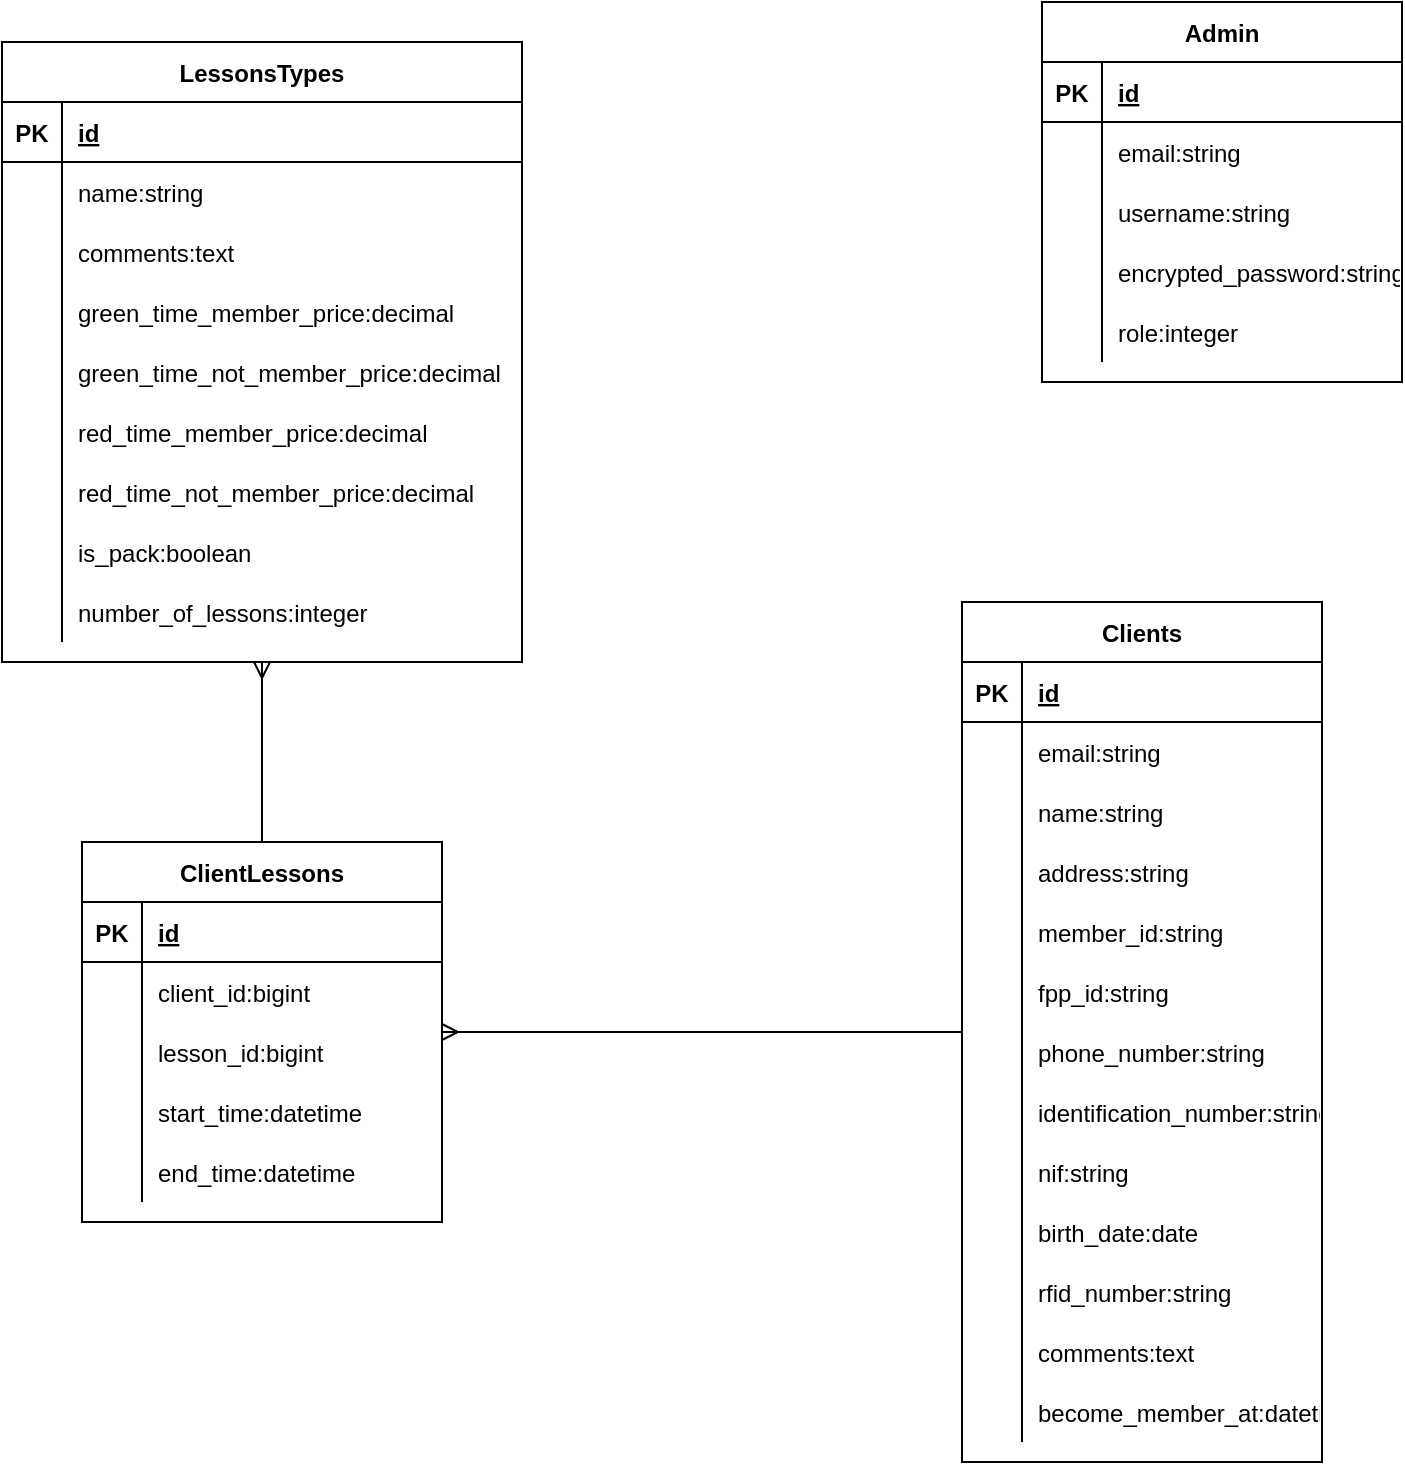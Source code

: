 <mxfile version="15.8.3" type="github"><diagram id="bP4M312e3jXzbmJNKr2O" name="Page-1"><mxGraphModel dx="1422" dy="773" grid="1" gridSize="10" guides="1" tooltips="1" connect="1" arrows="1" fold="1" page="1" pageScale="1" pageWidth="827" pageHeight="1169" math="0" shadow="0"><root><mxCell id="0"/><mxCell id="1" parent="0"/><mxCell id="yDkYChDL2He3Gf9wue2P-103" value="Clients" style="shape=table;startSize=30;container=1;collapsible=1;childLayout=tableLayout;fixedRows=1;rowLines=0;fontStyle=1;align=center;resizeLast=1;" vertex="1" parent="1"><mxGeometry x="520" y="340" width="180" height="430" as="geometry"/></mxCell><mxCell id="yDkYChDL2He3Gf9wue2P-104" value="" style="shape=partialRectangle;collapsible=0;dropTarget=0;pointerEvents=0;fillColor=none;top=0;left=0;bottom=1;right=0;points=[[0,0.5],[1,0.5]];portConstraint=eastwest;" vertex="1" parent="yDkYChDL2He3Gf9wue2P-103"><mxGeometry y="30" width="180" height="30" as="geometry"/></mxCell><mxCell id="yDkYChDL2He3Gf9wue2P-105" value="PK" style="shape=partialRectangle;connectable=0;fillColor=none;top=0;left=0;bottom=0;right=0;fontStyle=1;overflow=hidden;" vertex="1" parent="yDkYChDL2He3Gf9wue2P-104"><mxGeometry width="30" height="30" as="geometry"><mxRectangle width="30" height="30" as="alternateBounds"/></mxGeometry></mxCell><mxCell id="yDkYChDL2He3Gf9wue2P-106" value="id" style="shape=partialRectangle;connectable=0;fillColor=none;top=0;left=0;bottom=0;right=0;align=left;spacingLeft=6;fontStyle=5;overflow=hidden;" vertex="1" parent="yDkYChDL2He3Gf9wue2P-104"><mxGeometry x="30" width="150" height="30" as="geometry"><mxRectangle width="150" height="30" as="alternateBounds"/></mxGeometry></mxCell><mxCell id="yDkYChDL2He3Gf9wue2P-107" value="" style="shape=partialRectangle;collapsible=0;dropTarget=0;pointerEvents=0;fillColor=none;top=0;left=0;bottom=0;right=0;points=[[0,0.5],[1,0.5]];portConstraint=eastwest;" vertex="1" parent="yDkYChDL2He3Gf9wue2P-103"><mxGeometry y="60" width="180" height="30" as="geometry"/></mxCell><mxCell id="yDkYChDL2He3Gf9wue2P-108" value="" style="shape=partialRectangle;connectable=0;fillColor=none;top=0;left=0;bottom=0;right=0;editable=1;overflow=hidden;" vertex="1" parent="yDkYChDL2He3Gf9wue2P-107"><mxGeometry width="30" height="30" as="geometry"><mxRectangle width="30" height="30" as="alternateBounds"/></mxGeometry></mxCell><mxCell id="yDkYChDL2He3Gf9wue2P-109" value="email:string" style="shape=partialRectangle;connectable=0;fillColor=none;top=0;left=0;bottom=0;right=0;align=left;spacingLeft=6;overflow=hidden;" vertex="1" parent="yDkYChDL2He3Gf9wue2P-107"><mxGeometry x="30" width="150" height="30" as="geometry"><mxRectangle width="150" height="30" as="alternateBounds"/></mxGeometry></mxCell><mxCell id="yDkYChDL2He3Gf9wue2P-110" value="" style="shape=partialRectangle;collapsible=0;dropTarget=0;pointerEvents=0;fillColor=none;top=0;left=0;bottom=0;right=0;points=[[0,0.5],[1,0.5]];portConstraint=eastwest;" vertex="1" parent="yDkYChDL2He3Gf9wue2P-103"><mxGeometry y="90" width="180" height="30" as="geometry"/></mxCell><mxCell id="yDkYChDL2He3Gf9wue2P-111" value="" style="shape=partialRectangle;connectable=0;fillColor=none;top=0;left=0;bottom=0;right=0;editable=1;overflow=hidden;" vertex="1" parent="yDkYChDL2He3Gf9wue2P-110"><mxGeometry width="30" height="30" as="geometry"><mxRectangle width="30" height="30" as="alternateBounds"/></mxGeometry></mxCell><mxCell id="yDkYChDL2He3Gf9wue2P-112" value="name:string" style="shape=partialRectangle;connectable=0;fillColor=none;top=0;left=0;bottom=0;right=0;align=left;spacingLeft=6;overflow=hidden;" vertex="1" parent="yDkYChDL2He3Gf9wue2P-110"><mxGeometry x="30" width="150" height="30" as="geometry"><mxRectangle width="150" height="30" as="alternateBounds"/></mxGeometry></mxCell><mxCell id="yDkYChDL2He3Gf9wue2P-113" value="" style="shape=partialRectangle;collapsible=0;dropTarget=0;pointerEvents=0;fillColor=none;top=0;left=0;bottom=0;right=0;points=[[0,0.5],[1,0.5]];portConstraint=eastwest;" vertex="1" parent="yDkYChDL2He3Gf9wue2P-103"><mxGeometry y="120" width="180" height="30" as="geometry"/></mxCell><mxCell id="yDkYChDL2He3Gf9wue2P-114" value="" style="shape=partialRectangle;connectable=0;fillColor=none;top=0;left=0;bottom=0;right=0;editable=1;overflow=hidden;" vertex="1" parent="yDkYChDL2He3Gf9wue2P-113"><mxGeometry width="30" height="30" as="geometry"><mxRectangle width="30" height="30" as="alternateBounds"/></mxGeometry></mxCell><mxCell id="yDkYChDL2He3Gf9wue2P-115" value="address:string" style="shape=partialRectangle;connectable=0;fillColor=none;top=0;left=0;bottom=0;right=0;align=left;spacingLeft=6;overflow=hidden;" vertex="1" parent="yDkYChDL2He3Gf9wue2P-113"><mxGeometry x="30" width="150" height="30" as="geometry"><mxRectangle width="150" height="30" as="alternateBounds"/></mxGeometry></mxCell><mxCell id="yDkYChDL2He3Gf9wue2P-116" style="shape=partialRectangle;collapsible=0;dropTarget=0;pointerEvents=0;fillColor=none;top=0;left=0;bottom=0;right=0;points=[[0,0.5],[1,0.5]];portConstraint=eastwest;" vertex="1" parent="yDkYChDL2He3Gf9wue2P-103"><mxGeometry y="150" width="180" height="30" as="geometry"/></mxCell><mxCell id="yDkYChDL2He3Gf9wue2P-117" style="shape=partialRectangle;connectable=0;fillColor=none;top=0;left=0;bottom=0;right=0;editable=1;overflow=hidden;" vertex="1" parent="yDkYChDL2He3Gf9wue2P-116"><mxGeometry width="30" height="30" as="geometry"><mxRectangle width="30" height="30" as="alternateBounds"/></mxGeometry></mxCell><mxCell id="yDkYChDL2He3Gf9wue2P-118" value="member_id:string" style="shape=partialRectangle;connectable=0;fillColor=none;top=0;left=0;bottom=0;right=0;align=left;spacingLeft=6;overflow=hidden;" vertex="1" parent="yDkYChDL2He3Gf9wue2P-116"><mxGeometry x="30" width="150" height="30" as="geometry"><mxRectangle width="150" height="30" as="alternateBounds"/></mxGeometry></mxCell><mxCell id="yDkYChDL2He3Gf9wue2P-119" style="shape=partialRectangle;collapsible=0;dropTarget=0;pointerEvents=0;fillColor=none;top=0;left=0;bottom=0;right=0;points=[[0,0.5],[1,0.5]];portConstraint=eastwest;" vertex="1" parent="yDkYChDL2He3Gf9wue2P-103"><mxGeometry y="180" width="180" height="30" as="geometry"/></mxCell><mxCell id="yDkYChDL2He3Gf9wue2P-120" style="shape=partialRectangle;connectable=0;fillColor=none;top=0;left=0;bottom=0;right=0;editable=1;overflow=hidden;" vertex="1" parent="yDkYChDL2He3Gf9wue2P-119"><mxGeometry width="30" height="30" as="geometry"><mxRectangle width="30" height="30" as="alternateBounds"/></mxGeometry></mxCell><mxCell id="yDkYChDL2He3Gf9wue2P-121" value="fpp_id:string" style="shape=partialRectangle;connectable=0;fillColor=none;top=0;left=0;bottom=0;right=0;align=left;spacingLeft=6;overflow=hidden;" vertex="1" parent="yDkYChDL2He3Gf9wue2P-119"><mxGeometry x="30" width="150" height="30" as="geometry"><mxRectangle width="150" height="30" as="alternateBounds"/></mxGeometry></mxCell><mxCell id="yDkYChDL2He3Gf9wue2P-122" style="shape=partialRectangle;collapsible=0;dropTarget=0;pointerEvents=0;fillColor=none;top=0;left=0;bottom=0;right=0;points=[[0,0.5],[1,0.5]];portConstraint=eastwest;" vertex="1" parent="yDkYChDL2He3Gf9wue2P-103"><mxGeometry y="210" width="180" height="30" as="geometry"/></mxCell><mxCell id="yDkYChDL2He3Gf9wue2P-123" style="shape=partialRectangle;connectable=0;fillColor=none;top=0;left=0;bottom=0;right=0;editable=1;overflow=hidden;" vertex="1" parent="yDkYChDL2He3Gf9wue2P-122"><mxGeometry width="30" height="30" as="geometry"><mxRectangle width="30" height="30" as="alternateBounds"/></mxGeometry></mxCell><mxCell id="yDkYChDL2He3Gf9wue2P-124" value="phone_number:string" style="shape=partialRectangle;connectable=0;fillColor=none;top=0;left=0;bottom=0;right=0;align=left;spacingLeft=6;overflow=hidden;" vertex="1" parent="yDkYChDL2He3Gf9wue2P-122"><mxGeometry x="30" width="150" height="30" as="geometry"><mxRectangle width="150" height="30" as="alternateBounds"/></mxGeometry></mxCell><mxCell id="yDkYChDL2He3Gf9wue2P-125" style="shape=partialRectangle;collapsible=0;dropTarget=0;pointerEvents=0;fillColor=none;top=0;left=0;bottom=0;right=0;points=[[0,0.5],[1,0.5]];portConstraint=eastwest;" vertex="1" parent="yDkYChDL2He3Gf9wue2P-103"><mxGeometry y="240" width="180" height="30" as="geometry"/></mxCell><mxCell id="yDkYChDL2He3Gf9wue2P-126" style="shape=partialRectangle;connectable=0;fillColor=none;top=0;left=0;bottom=0;right=0;editable=1;overflow=hidden;" vertex="1" parent="yDkYChDL2He3Gf9wue2P-125"><mxGeometry width="30" height="30" as="geometry"><mxRectangle width="30" height="30" as="alternateBounds"/></mxGeometry></mxCell><mxCell id="yDkYChDL2He3Gf9wue2P-127" value="identification_number:string" style="shape=partialRectangle;connectable=0;fillColor=none;top=0;left=0;bottom=0;right=0;align=left;spacingLeft=6;overflow=hidden;" vertex="1" parent="yDkYChDL2He3Gf9wue2P-125"><mxGeometry x="30" width="150" height="30" as="geometry"><mxRectangle width="150" height="30" as="alternateBounds"/></mxGeometry></mxCell><mxCell id="yDkYChDL2He3Gf9wue2P-128" style="shape=partialRectangle;collapsible=0;dropTarget=0;pointerEvents=0;fillColor=none;top=0;left=0;bottom=0;right=0;points=[[0,0.5],[1,0.5]];portConstraint=eastwest;" vertex="1" parent="yDkYChDL2He3Gf9wue2P-103"><mxGeometry y="270" width="180" height="30" as="geometry"/></mxCell><mxCell id="yDkYChDL2He3Gf9wue2P-129" style="shape=partialRectangle;connectable=0;fillColor=none;top=0;left=0;bottom=0;right=0;editable=1;overflow=hidden;" vertex="1" parent="yDkYChDL2He3Gf9wue2P-128"><mxGeometry width="30" height="30" as="geometry"><mxRectangle width="30" height="30" as="alternateBounds"/></mxGeometry></mxCell><mxCell id="yDkYChDL2He3Gf9wue2P-130" value="nif:string" style="shape=partialRectangle;connectable=0;fillColor=none;top=0;left=0;bottom=0;right=0;align=left;spacingLeft=6;overflow=hidden;" vertex="1" parent="yDkYChDL2He3Gf9wue2P-128"><mxGeometry x="30" width="150" height="30" as="geometry"><mxRectangle width="150" height="30" as="alternateBounds"/></mxGeometry></mxCell><mxCell id="yDkYChDL2He3Gf9wue2P-131" style="shape=partialRectangle;collapsible=0;dropTarget=0;pointerEvents=0;fillColor=none;top=0;left=0;bottom=0;right=0;points=[[0,0.5],[1,0.5]];portConstraint=eastwest;" vertex="1" parent="yDkYChDL2He3Gf9wue2P-103"><mxGeometry y="300" width="180" height="30" as="geometry"/></mxCell><mxCell id="yDkYChDL2He3Gf9wue2P-132" style="shape=partialRectangle;connectable=0;fillColor=none;top=0;left=0;bottom=0;right=0;editable=1;overflow=hidden;" vertex="1" parent="yDkYChDL2He3Gf9wue2P-131"><mxGeometry width="30" height="30" as="geometry"><mxRectangle width="30" height="30" as="alternateBounds"/></mxGeometry></mxCell><mxCell id="yDkYChDL2He3Gf9wue2P-133" value="birth_date:date" style="shape=partialRectangle;connectable=0;fillColor=none;top=0;left=0;bottom=0;right=0;align=left;spacingLeft=6;overflow=hidden;" vertex="1" parent="yDkYChDL2He3Gf9wue2P-131"><mxGeometry x="30" width="150" height="30" as="geometry"><mxRectangle width="150" height="30" as="alternateBounds"/></mxGeometry></mxCell><mxCell id="yDkYChDL2He3Gf9wue2P-134" style="shape=partialRectangle;collapsible=0;dropTarget=0;pointerEvents=0;fillColor=none;top=0;left=0;bottom=0;right=0;points=[[0,0.5],[1,0.5]];portConstraint=eastwest;" vertex="1" parent="yDkYChDL2He3Gf9wue2P-103"><mxGeometry y="330" width="180" height="30" as="geometry"/></mxCell><mxCell id="yDkYChDL2He3Gf9wue2P-135" style="shape=partialRectangle;connectable=0;fillColor=none;top=0;left=0;bottom=0;right=0;editable=1;overflow=hidden;" vertex="1" parent="yDkYChDL2He3Gf9wue2P-134"><mxGeometry width="30" height="30" as="geometry"><mxRectangle width="30" height="30" as="alternateBounds"/></mxGeometry></mxCell><mxCell id="yDkYChDL2He3Gf9wue2P-136" value="rfid_number:string" style="shape=partialRectangle;connectable=0;fillColor=none;top=0;left=0;bottom=0;right=0;align=left;spacingLeft=6;overflow=hidden;" vertex="1" parent="yDkYChDL2He3Gf9wue2P-134"><mxGeometry x="30" width="150" height="30" as="geometry"><mxRectangle width="150" height="30" as="alternateBounds"/></mxGeometry></mxCell><mxCell id="yDkYChDL2He3Gf9wue2P-137" style="shape=partialRectangle;collapsible=0;dropTarget=0;pointerEvents=0;fillColor=none;top=0;left=0;bottom=0;right=0;points=[[0,0.5],[1,0.5]];portConstraint=eastwest;" vertex="1" parent="yDkYChDL2He3Gf9wue2P-103"><mxGeometry y="360" width="180" height="30" as="geometry"/></mxCell><mxCell id="yDkYChDL2He3Gf9wue2P-138" style="shape=partialRectangle;connectable=0;fillColor=none;top=0;left=0;bottom=0;right=0;editable=1;overflow=hidden;" vertex="1" parent="yDkYChDL2He3Gf9wue2P-137"><mxGeometry width="30" height="30" as="geometry"><mxRectangle width="30" height="30" as="alternateBounds"/></mxGeometry></mxCell><mxCell id="yDkYChDL2He3Gf9wue2P-139" value="comments:text" style="shape=partialRectangle;connectable=0;fillColor=none;top=0;left=0;bottom=0;right=0;align=left;spacingLeft=6;overflow=hidden;" vertex="1" parent="yDkYChDL2He3Gf9wue2P-137"><mxGeometry x="30" width="150" height="30" as="geometry"><mxRectangle width="150" height="30" as="alternateBounds"/></mxGeometry></mxCell><mxCell id="yDkYChDL2He3Gf9wue2P-140" style="shape=partialRectangle;collapsible=0;dropTarget=0;pointerEvents=0;fillColor=none;top=0;left=0;bottom=0;right=0;points=[[0,0.5],[1,0.5]];portConstraint=eastwest;" vertex="1" parent="yDkYChDL2He3Gf9wue2P-103"><mxGeometry y="390" width="180" height="30" as="geometry"/></mxCell><mxCell id="yDkYChDL2He3Gf9wue2P-141" style="shape=partialRectangle;connectable=0;fillColor=none;top=0;left=0;bottom=0;right=0;editable=1;overflow=hidden;" vertex="1" parent="yDkYChDL2He3Gf9wue2P-140"><mxGeometry width="30" height="30" as="geometry"><mxRectangle width="30" height="30" as="alternateBounds"/></mxGeometry></mxCell><mxCell id="yDkYChDL2He3Gf9wue2P-142" value="become_member_at:datetime" style="shape=partialRectangle;connectable=0;fillColor=none;top=0;left=0;bottom=0;right=0;align=left;spacingLeft=6;overflow=hidden;" vertex="1" parent="yDkYChDL2He3Gf9wue2P-140"><mxGeometry x="30" width="150" height="30" as="geometry"><mxRectangle width="150" height="30" as="alternateBounds"/></mxGeometry></mxCell><mxCell id="yDkYChDL2He3Gf9wue2P-143" value="Admin" style="shape=table;startSize=30;container=1;collapsible=1;childLayout=tableLayout;fixedRows=1;rowLines=0;fontStyle=1;align=center;resizeLast=1;" vertex="1" parent="1"><mxGeometry x="560" y="40" width="180" height="190" as="geometry"/></mxCell><mxCell id="yDkYChDL2He3Gf9wue2P-144" value="" style="shape=partialRectangle;collapsible=0;dropTarget=0;pointerEvents=0;fillColor=none;top=0;left=0;bottom=1;right=0;points=[[0,0.5],[1,0.5]];portConstraint=eastwest;" vertex="1" parent="yDkYChDL2He3Gf9wue2P-143"><mxGeometry y="30" width="180" height="30" as="geometry"/></mxCell><mxCell id="yDkYChDL2He3Gf9wue2P-145" value="PK" style="shape=partialRectangle;connectable=0;fillColor=none;top=0;left=0;bottom=0;right=0;fontStyle=1;overflow=hidden;" vertex="1" parent="yDkYChDL2He3Gf9wue2P-144"><mxGeometry width="30" height="30" as="geometry"><mxRectangle width="30" height="30" as="alternateBounds"/></mxGeometry></mxCell><mxCell id="yDkYChDL2He3Gf9wue2P-146" value="id" style="shape=partialRectangle;connectable=0;fillColor=none;top=0;left=0;bottom=0;right=0;align=left;spacingLeft=6;fontStyle=5;overflow=hidden;" vertex="1" parent="yDkYChDL2He3Gf9wue2P-144"><mxGeometry x="30" width="150" height="30" as="geometry"><mxRectangle width="150" height="30" as="alternateBounds"/></mxGeometry></mxCell><mxCell id="yDkYChDL2He3Gf9wue2P-147" value="" style="shape=partialRectangle;collapsible=0;dropTarget=0;pointerEvents=0;fillColor=none;top=0;left=0;bottom=0;right=0;points=[[0,0.5],[1,0.5]];portConstraint=eastwest;" vertex="1" parent="yDkYChDL2He3Gf9wue2P-143"><mxGeometry y="60" width="180" height="30" as="geometry"/></mxCell><mxCell id="yDkYChDL2He3Gf9wue2P-148" value="" style="shape=partialRectangle;connectable=0;fillColor=none;top=0;left=0;bottom=0;right=0;editable=1;overflow=hidden;" vertex="1" parent="yDkYChDL2He3Gf9wue2P-147"><mxGeometry width="30" height="30" as="geometry"><mxRectangle width="30" height="30" as="alternateBounds"/></mxGeometry></mxCell><mxCell id="yDkYChDL2He3Gf9wue2P-149" value="email:string" style="shape=partialRectangle;connectable=0;fillColor=none;top=0;left=0;bottom=0;right=0;align=left;spacingLeft=6;overflow=hidden;" vertex="1" parent="yDkYChDL2He3Gf9wue2P-147"><mxGeometry x="30" width="150" height="30" as="geometry"><mxRectangle width="150" height="30" as="alternateBounds"/></mxGeometry></mxCell><mxCell id="yDkYChDL2He3Gf9wue2P-150" value="" style="shape=partialRectangle;collapsible=0;dropTarget=0;pointerEvents=0;fillColor=none;top=0;left=0;bottom=0;right=0;points=[[0,0.5],[1,0.5]];portConstraint=eastwest;" vertex="1" parent="yDkYChDL2He3Gf9wue2P-143"><mxGeometry y="90" width="180" height="30" as="geometry"/></mxCell><mxCell id="yDkYChDL2He3Gf9wue2P-151" value="" style="shape=partialRectangle;connectable=0;fillColor=none;top=0;left=0;bottom=0;right=0;editable=1;overflow=hidden;" vertex="1" parent="yDkYChDL2He3Gf9wue2P-150"><mxGeometry width="30" height="30" as="geometry"><mxRectangle width="30" height="30" as="alternateBounds"/></mxGeometry></mxCell><mxCell id="yDkYChDL2He3Gf9wue2P-152" value="username:string" style="shape=partialRectangle;connectable=0;fillColor=none;top=0;left=0;bottom=0;right=0;align=left;spacingLeft=6;overflow=hidden;" vertex="1" parent="yDkYChDL2He3Gf9wue2P-150"><mxGeometry x="30" width="150" height="30" as="geometry"><mxRectangle width="150" height="30" as="alternateBounds"/></mxGeometry></mxCell><mxCell id="yDkYChDL2He3Gf9wue2P-153" value="" style="shape=partialRectangle;collapsible=0;dropTarget=0;pointerEvents=0;fillColor=none;top=0;left=0;bottom=0;right=0;points=[[0,0.5],[1,0.5]];portConstraint=eastwest;" vertex="1" parent="yDkYChDL2He3Gf9wue2P-143"><mxGeometry y="120" width="180" height="30" as="geometry"/></mxCell><mxCell id="yDkYChDL2He3Gf9wue2P-154" value="" style="shape=partialRectangle;connectable=0;fillColor=none;top=0;left=0;bottom=0;right=0;editable=1;overflow=hidden;" vertex="1" parent="yDkYChDL2He3Gf9wue2P-153"><mxGeometry width="30" height="30" as="geometry"><mxRectangle width="30" height="30" as="alternateBounds"/></mxGeometry></mxCell><mxCell id="yDkYChDL2He3Gf9wue2P-155" value="encrypted_password:string" style="shape=partialRectangle;connectable=0;fillColor=none;top=0;left=0;bottom=0;right=0;align=left;spacingLeft=6;overflow=hidden;" vertex="1" parent="yDkYChDL2He3Gf9wue2P-153"><mxGeometry x="30" width="150" height="30" as="geometry"><mxRectangle width="150" height="30" as="alternateBounds"/></mxGeometry></mxCell><mxCell id="yDkYChDL2He3Gf9wue2P-156" style="shape=partialRectangle;collapsible=0;dropTarget=0;pointerEvents=0;fillColor=none;top=0;left=0;bottom=0;right=0;points=[[0,0.5],[1,0.5]];portConstraint=eastwest;" vertex="1" parent="yDkYChDL2He3Gf9wue2P-143"><mxGeometry y="150" width="180" height="30" as="geometry"/></mxCell><mxCell id="yDkYChDL2He3Gf9wue2P-157" style="shape=partialRectangle;connectable=0;fillColor=none;top=0;left=0;bottom=0;right=0;editable=1;overflow=hidden;" vertex="1" parent="yDkYChDL2He3Gf9wue2P-156"><mxGeometry width="30" height="30" as="geometry"><mxRectangle width="30" height="30" as="alternateBounds"/></mxGeometry></mxCell><mxCell id="yDkYChDL2He3Gf9wue2P-158" value="role:integer" style="shape=partialRectangle;connectable=0;fillColor=none;top=0;left=0;bottom=0;right=0;align=left;spacingLeft=6;overflow=hidden;" vertex="1" parent="yDkYChDL2He3Gf9wue2P-156"><mxGeometry x="30" width="150" height="30" as="geometry"><mxRectangle width="150" height="30" as="alternateBounds"/></mxGeometry></mxCell><mxCell id="yDkYChDL2He3Gf9wue2P-159" value="LessonsTypes" style="shape=table;startSize=30;container=1;collapsible=1;childLayout=tableLayout;fixedRows=1;rowLines=0;fontStyle=1;align=center;resizeLast=1;" vertex="1" parent="1"><mxGeometry x="40" y="60" width="260" height="310" as="geometry"/></mxCell><mxCell id="yDkYChDL2He3Gf9wue2P-160" value="" style="shape=partialRectangle;collapsible=0;dropTarget=0;pointerEvents=0;fillColor=none;top=0;left=0;bottom=1;right=0;points=[[0,0.5],[1,0.5]];portConstraint=eastwest;" vertex="1" parent="yDkYChDL2He3Gf9wue2P-159"><mxGeometry y="30" width="260" height="30" as="geometry"/></mxCell><mxCell id="yDkYChDL2He3Gf9wue2P-161" value="PK" style="shape=partialRectangle;connectable=0;fillColor=none;top=0;left=0;bottom=0;right=0;fontStyle=1;overflow=hidden;" vertex="1" parent="yDkYChDL2He3Gf9wue2P-160"><mxGeometry width="30" height="30" as="geometry"><mxRectangle width="30" height="30" as="alternateBounds"/></mxGeometry></mxCell><mxCell id="yDkYChDL2He3Gf9wue2P-162" value="id" style="shape=partialRectangle;connectable=0;fillColor=none;top=0;left=0;bottom=0;right=0;align=left;spacingLeft=6;fontStyle=5;overflow=hidden;" vertex="1" parent="yDkYChDL2He3Gf9wue2P-160"><mxGeometry x="30" width="230" height="30" as="geometry"><mxRectangle width="230" height="30" as="alternateBounds"/></mxGeometry></mxCell><mxCell id="yDkYChDL2He3Gf9wue2P-163" value="" style="shape=partialRectangle;collapsible=0;dropTarget=0;pointerEvents=0;fillColor=none;top=0;left=0;bottom=0;right=0;points=[[0,0.5],[1,0.5]];portConstraint=eastwest;" vertex="1" parent="yDkYChDL2He3Gf9wue2P-159"><mxGeometry y="60" width="260" height="30" as="geometry"/></mxCell><mxCell id="yDkYChDL2He3Gf9wue2P-164" value="" style="shape=partialRectangle;connectable=0;fillColor=none;top=0;left=0;bottom=0;right=0;editable=1;overflow=hidden;" vertex="1" parent="yDkYChDL2He3Gf9wue2P-163"><mxGeometry width="30" height="30" as="geometry"><mxRectangle width="30" height="30" as="alternateBounds"/></mxGeometry></mxCell><mxCell id="yDkYChDL2He3Gf9wue2P-165" value="name:string" style="shape=partialRectangle;connectable=0;fillColor=none;top=0;left=0;bottom=0;right=0;align=left;spacingLeft=6;overflow=hidden;" vertex="1" parent="yDkYChDL2He3Gf9wue2P-163"><mxGeometry x="30" width="230" height="30" as="geometry"><mxRectangle width="230" height="30" as="alternateBounds"/></mxGeometry></mxCell><mxCell id="yDkYChDL2He3Gf9wue2P-166" value="" style="shape=partialRectangle;collapsible=0;dropTarget=0;pointerEvents=0;fillColor=none;top=0;left=0;bottom=0;right=0;points=[[0,0.5],[1,0.5]];portConstraint=eastwest;" vertex="1" parent="yDkYChDL2He3Gf9wue2P-159"><mxGeometry y="90" width="260" height="30" as="geometry"/></mxCell><mxCell id="yDkYChDL2He3Gf9wue2P-167" value="" style="shape=partialRectangle;connectable=0;fillColor=none;top=0;left=0;bottom=0;right=0;editable=1;overflow=hidden;" vertex="1" parent="yDkYChDL2He3Gf9wue2P-166"><mxGeometry width="30" height="30" as="geometry"><mxRectangle width="30" height="30" as="alternateBounds"/></mxGeometry></mxCell><mxCell id="yDkYChDL2He3Gf9wue2P-168" value="comments:text" style="shape=partialRectangle;connectable=0;fillColor=none;top=0;left=0;bottom=0;right=0;align=left;spacingLeft=6;overflow=hidden;" vertex="1" parent="yDkYChDL2He3Gf9wue2P-166"><mxGeometry x="30" width="230" height="30" as="geometry"><mxRectangle width="230" height="30" as="alternateBounds"/></mxGeometry></mxCell><mxCell id="yDkYChDL2He3Gf9wue2P-169" value="" style="shape=partialRectangle;collapsible=0;dropTarget=0;pointerEvents=0;fillColor=none;top=0;left=0;bottom=0;right=0;points=[[0,0.5],[1,0.5]];portConstraint=eastwest;" vertex="1" parent="yDkYChDL2He3Gf9wue2P-159"><mxGeometry y="120" width="260" height="30" as="geometry"/></mxCell><mxCell id="yDkYChDL2He3Gf9wue2P-170" value="" style="shape=partialRectangle;connectable=0;fillColor=none;top=0;left=0;bottom=0;right=0;editable=1;overflow=hidden;" vertex="1" parent="yDkYChDL2He3Gf9wue2P-169"><mxGeometry width="30" height="30" as="geometry"><mxRectangle width="30" height="30" as="alternateBounds"/></mxGeometry></mxCell><mxCell id="yDkYChDL2He3Gf9wue2P-171" value="green_time_member_price:decimal" style="shape=partialRectangle;connectable=0;fillColor=none;top=0;left=0;bottom=0;right=0;align=left;spacingLeft=6;overflow=hidden;" vertex="1" parent="yDkYChDL2He3Gf9wue2P-169"><mxGeometry x="30" width="230" height="30" as="geometry"><mxRectangle width="230" height="30" as="alternateBounds"/></mxGeometry></mxCell><mxCell id="yDkYChDL2He3Gf9wue2P-172" style="shape=partialRectangle;collapsible=0;dropTarget=0;pointerEvents=0;fillColor=none;top=0;left=0;bottom=0;right=0;points=[[0,0.5],[1,0.5]];portConstraint=eastwest;" vertex="1" parent="yDkYChDL2He3Gf9wue2P-159"><mxGeometry y="150" width="260" height="30" as="geometry"/></mxCell><mxCell id="yDkYChDL2He3Gf9wue2P-173" style="shape=partialRectangle;connectable=0;fillColor=none;top=0;left=0;bottom=0;right=0;editable=1;overflow=hidden;" vertex="1" parent="yDkYChDL2He3Gf9wue2P-172"><mxGeometry width="30" height="30" as="geometry"><mxRectangle width="30" height="30" as="alternateBounds"/></mxGeometry></mxCell><mxCell id="yDkYChDL2He3Gf9wue2P-174" value="green_time_not_member_price:decimal" style="shape=partialRectangle;connectable=0;fillColor=none;top=0;left=0;bottom=0;right=0;align=left;spacingLeft=6;overflow=hidden;" vertex="1" parent="yDkYChDL2He3Gf9wue2P-172"><mxGeometry x="30" width="230" height="30" as="geometry"><mxRectangle width="230" height="30" as="alternateBounds"/></mxGeometry></mxCell><mxCell id="yDkYChDL2He3Gf9wue2P-175" style="shape=partialRectangle;collapsible=0;dropTarget=0;pointerEvents=0;fillColor=none;top=0;left=0;bottom=0;right=0;points=[[0,0.5],[1,0.5]];portConstraint=eastwest;" vertex="1" parent="yDkYChDL2He3Gf9wue2P-159"><mxGeometry y="180" width="260" height="30" as="geometry"/></mxCell><mxCell id="yDkYChDL2He3Gf9wue2P-176" style="shape=partialRectangle;connectable=0;fillColor=none;top=0;left=0;bottom=0;right=0;editable=1;overflow=hidden;" vertex="1" parent="yDkYChDL2He3Gf9wue2P-175"><mxGeometry width="30" height="30" as="geometry"><mxRectangle width="30" height="30" as="alternateBounds"/></mxGeometry></mxCell><mxCell id="yDkYChDL2He3Gf9wue2P-177" value="red_time_member_price:decimal" style="shape=partialRectangle;connectable=0;fillColor=none;top=0;left=0;bottom=0;right=0;align=left;spacingLeft=6;overflow=hidden;" vertex="1" parent="yDkYChDL2He3Gf9wue2P-175"><mxGeometry x="30" width="230" height="30" as="geometry"><mxRectangle width="230" height="30" as="alternateBounds"/></mxGeometry></mxCell><mxCell id="yDkYChDL2He3Gf9wue2P-178" style="shape=partialRectangle;collapsible=0;dropTarget=0;pointerEvents=0;fillColor=none;top=0;left=0;bottom=0;right=0;points=[[0,0.5],[1,0.5]];portConstraint=eastwest;" vertex="1" parent="yDkYChDL2He3Gf9wue2P-159"><mxGeometry y="210" width="260" height="30" as="geometry"/></mxCell><mxCell id="yDkYChDL2He3Gf9wue2P-179" style="shape=partialRectangle;connectable=0;fillColor=none;top=0;left=0;bottom=0;right=0;editable=1;overflow=hidden;" vertex="1" parent="yDkYChDL2He3Gf9wue2P-178"><mxGeometry width="30" height="30" as="geometry"><mxRectangle width="30" height="30" as="alternateBounds"/></mxGeometry></mxCell><mxCell id="yDkYChDL2He3Gf9wue2P-180" value="red_time_not_member_price:decimal" style="shape=partialRectangle;connectable=0;fillColor=none;top=0;left=0;bottom=0;right=0;align=left;spacingLeft=6;overflow=hidden;" vertex="1" parent="yDkYChDL2He3Gf9wue2P-178"><mxGeometry x="30" width="230" height="30" as="geometry"><mxRectangle width="230" height="30" as="alternateBounds"/></mxGeometry></mxCell><mxCell id="yDkYChDL2He3Gf9wue2P-181" style="shape=partialRectangle;collapsible=0;dropTarget=0;pointerEvents=0;fillColor=none;top=0;left=0;bottom=0;right=0;points=[[0,0.5],[1,0.5]];portConstraint=eastwest;" vertex="1" parent="yDkYChDL2He3Gf9wue2P-159"><mxGeometry y="240" width="260" height="30" as="geometry"/></mxCell><mxCell id="yDkYChDL2He3Gf9wue2P-182" style="shape=partialRectangle;connectable=0;fillColor=none;top=0;left=0;bottom=0;right=0;editable=1;overflow=hidden;" vertex="1" parent="yDkYChDL2He3Gf9wue2P-181"><mxGeometry width="30" height="30" as="geometry"><mxRectangle width="30" height="30" as="alternateBounds"/></mxGeometry></mxCell><mxCell id="yDkYChDL2He3Gf9wue2P-183" value="is_pack:boolean" style="shape=partialRectangle;connectable=0;fillColor=none;top=0;left=0;bottom=0;right=0;align=left;spacingLeft=6;overflow=hidden;" vertex="1" parent="yDkYChDL2He3Gf9wue2P-181"><mxGeometry x="30" width="230" height="30" as="geometry"><mxRectangle width="230" height="30" as="alternateBounds"/></mxGeometry></mxCell><mxCell id="yDkYChDL2He3Gf9wue2P-184" style="shape=partialRectangle;collapsible=0;dropTarget=0;pointerEvents=0;fillColor=none;top=0;left=0;bottom=0;right=0;points=[[0,0.5],[1,0.5]];portConstraint=eastwest;" vertex="1" parent="yDkYChDL2He3Gf9wue2P-159"><mxGeometry y="270" width="260" height="30" as="geometry"/></mxCell><mxCell id="yDkYChDL2He3Gf9wue2P-185" style="shape=partialRectangle;connectable=0;fillColor=none;top=0;left=0;bottom=0;right=0;editable=1;overflow=hidden;" vertex="1" parent="yDkYChDL2He3Gf9wue2P-184"><mxGeometry width="30" height="30" as="geometry"><mxRectangle width="30" height="30" as="alternateBounds"/></mxGeometry></mxCell><mxCell id="yDkYChDL2He3Gf9wue2P-186" value="number_of_lessons:integer" style="shape=partialRectangle;connectable=0;fillColor=none;top=0;left=0;bottom=0;right=0;align=left;spacingLeft=6;overflow=hidden;" vertex="1" parent="yDkYChDL2He3Gf9wue2P-184"><mxGeometry x="30" width="230" height="30" as="geometry"><mxRectangle width="230" height="30" as="alternateBounds"/></mxGeometry></mxCell><mxCell id="yDkYChDL2He3Gf9wue2P-187" style="edgeStyle=orthogonalEdgeStyle;rounded=0;orthogonalLoop=1;jettySize=auto;html=1;entryX=0.5;entryY=1;entryDx=0;entryDy=0;endArrow=ERmany;endFill=0;" edge="1" parent="1" source="yDkYChDL2He3Gf9wue2P-189" target="yDkYChDL2He3Gf9wue2P-159"><mxGeometry relative="1" as="geometry"/></mxCell><mxCell id="yDkYChDL2He3Gf9wue2P-188" style="edgeStyle=orthogonalEdgeStyle;rounded=0;orthogonalLoop=1;jettySize=auto;html=1;startArrow=ERmany;startFill=0;endArrow=none;endFill=0;" edge="1" parent="1" source="yDkYChDL2He3Gf9wue2P-189" target="yDkYChDL2He3Gf9wue2P-103"><mxGeometry relative="1" as="geometry"/></mxCell><mxCell id="yDkYChDL2He3Gf9wue2P-189" value="ClientLessons" style="shape=table;startSize=30;container=1;collapsible=1;childLayout=tableLayout;fixedRows=1;rowLines=0;fontStyle=1;align=center;resizeLast=1;" vertex="1" parent="1"><mxGeometry x="80" y="460" width="180" height="190" as="geometry"/></mxCell><mxCell id="yDkYChDL2He3Gf9wue2P-190" value="" style="shape=partialRectangle;collapsible=0;dropTarget=0;pointerEvents=0;fillColor=none;top=0;left=0;bottom=1;right=0;points=[[0,0.5],[1,0.5]];portConstraint=eastwest;" vertex="1" parent="yDkYChDL2He3Gf9wue2P-189"><mxGeometry y="30" width="180" height="30" as="geometry"/></mxCell><mxCell id="yDkYChDL2He3Gf9wue2P-191" value="PK" style="shape=partialRectangle;connectable=0;fillColor=none;top=0;left=0;bottom=0;right=0;fontStyle=1;overflow=hidden;" vertex="1" parent="yDkYChDL2He3Gf9wue2P-190"><mxGeometry width="30" height="30" as="geometry"><mxRectangle width="30" height="30" as="alternateBounds"/></mxGeometry></mxCell><mxCell id="yDkYChDL2He3Gf9wue2P-192" value="id" style="shape=partialRectangle;connectable=0;fillColor=none;top=0;left=0;bottom=0;right=0;align=left;spacingLeft=6;fontStyle=5;overflow=hidden;" vertex="1" parent="yDkYChDL2He3Gf9wue2P-190"><mxGeometry x="30" width="150" height="30" as="geometry"><mxRectangle width="150" height="30" as="alternateBounds"/></mxGeometry></mxCell><mxCell id="yDkYChDL2He3Gf9wue2P-193" value="" style="shape=partialRectangle;collapsible=0;dropTarget=0;pointerEvents=0;fillColor=none;top=0;left=0;bottom=0;right=0;points=[[0,0.5],[1,0.5]];portConstraint=eastwest;" vertex="1" parent="yDkYChDL2He3Gf9wue2P-189"><mxGeometry y="60" width="180" height="30" as="geometry"/></mxCell><mxCell id="yDkYChDL2He3Gf9wue2P-194" value="" style="shape=partialRectangle;connectable=0;fillColor=none;top=0;left=0;bottom=0;right=0;editable=1;overflow=hidden;" vertex="1" parent="yDkYChDL2He3Gf9wue2P-193"><mxGeometry width="30" height="30" as="geometry"><mxRectangle width="30" height="30" as="alternateBounds"/></mxGeometry></mxCell><mxCell id="yDkYChDL2He3Gf9wue2P-195" value="client_id:bigint" style="shape=partialRectangle;connectable=0;fillColor=none;top=0;left=0;bottom=0;right=0;align=left;spacingLeft=6;overflow=hidden;" vertex="1" parent="yDkYChDL2He3Gf9wue2P-193"><mxGeometry x="30" width="150" height="30" as="geometry"><mxRectangle width="150" height="30" as="alternateBounds"/></mxGeometry></mxCell><mxCell id="yDkYChDL2He3Gf9wue2P-196" value="" style="shape=partialRectangle;collapsible=0;dropTarget=0;pointerEvents=0;fillColor=none;top=0;left=0;bottom=0;right=0;points=[[0,0.5],[1,0.5]];portConstraint=eastwest;" vertex="1" parent="yDkYChDL2He3Gf9wue2P-189"><mxGeometry y="90" width="180" height="30" as="geometry"/></mxCell><mxCell id="yDkYChDL2He3Gf9wue2P-197" value="" style="shape=partialRectangle;connectable=0;fillColor=none;top=0;left=0;bottom=0;right=0;editable=1;overflow=hidden;" vertex="1" parent="yDkYChDL2He3Gf9wue2P-196"><mxGeometry width="30" height="30" as="geometry"><mxRectangle width="30" height="30" as="alternateBounds"/></mxGeometry></mxCell><mxCell id="yDkYChDL2He3Gf9wue2P-198" value="lesson_id:bigint" style="shape=partialRectangle;connectable=0;fillColor=none;top=0;left=0;bottom=0;right=0;align=left;spacingLeft=6;overflow=hidden;" vertex="1" parent="yDkYChDL2He3Gf9wue2P-196"><mxGeometry x="30" width="150" height="30" as="geometry"><mxRectangle width="150" height="30" as="alternateBounds"/></mxGeometry></mxCell><mxCell id="yDkYChDL2He3Gf9wue2P-199" value="" style="shape=partialRectangle;collapsible=0;dropTarget=0;pointerEvents=0;fillColor=none;top=0;left=0;bottom=0;right=0;points=[[0,0.5],[1,0.5]];portConstraint=eastwest;" vertex="1" parent="yDkYChDL2He3Gf9wue2P-189"><mxGeometry y="120" width="180" height="30" as="geometry"/></mxCell><mxCell id="yDkYChDL2He3Gf9wue2P-200" value="" style="shape=partialRectangle;connectable=0;fillColor=none;top=0;left=0;bottom=0;right=0;editable=1;overflow=hidden;" vertex="1" parent="yDkYChDL2He3Gf9wue2P-199"><mxGeometry width="30" height="30" as="geometry"><mxRectangle width="30" height="30" as="alternateBounds"/></mxGeometry></mxCell><mxCell id="yDkYChDL2He3Gf9wue2P-201" value="start_time:datetime" style="shape=partialRectangle;connectable=0;fillColor=none;top=0;left=0;bottom=0;right=0;align=left;spacingLeft=6;overflow=hidden;" vertex="1" parent="yDkYChDL2He3Gf9wue2P-199"><mxGeometry x="30" width="150" height="30" as="geometry"><mxRectangle width="150" height="30" as="alternateBounds"/></mxGeometry></mxCell><mxCell id="yDkYChDL2He3Gf9wue2P-202" style="shape=partialRectangle;collapsible=0;dropTarget=0;pointerEvents=0;fillColor=none;top=0;left=0;bottom=0;right=0;points=[[0,0.5],[1,0.5]];portConstraint=eastwest;" vertex="1" parent="yDkYChDL2He3Gf9wue2P-189"><mxGeometry y="150" width="180" height="30" as="geometry"/></mxCell><mxCell id="yDkYChDL2He3Gf9wue2P-203" style="shape=partialRectangle;connectable=0;fillColor=none;top=0;left=0;bottom=0;right=0;editable=1;overflow=hidden;" vertex="1" parent="yDkYChDL2He3Gf9wue2P-202"><mxGeometry width="30" height="30" as="geometry"><mxRectangle width="30" height="30" as="alternateBounds"/></mxGeometry></mxCell><mxCell id="yDkYChDL2He3Gf9wue2P-204" value="end_time:datetime" style="shape=partialRectangle;connectable=0;fillColor=none;top=0;left=0;bottom=0;right=0;align=left;spacingLeft=6;overflow=hidden;" vertex="1" parent="yDkYChDL2He3Gf9wue2P-202"><mxGeometry x="30" width="150" height="30" as="geometry"><mxRectangle width="150" height="30" as="alternateBounds"/></mxGeometry></mxCell></root></mxGraphModel></diagram></mxfile>